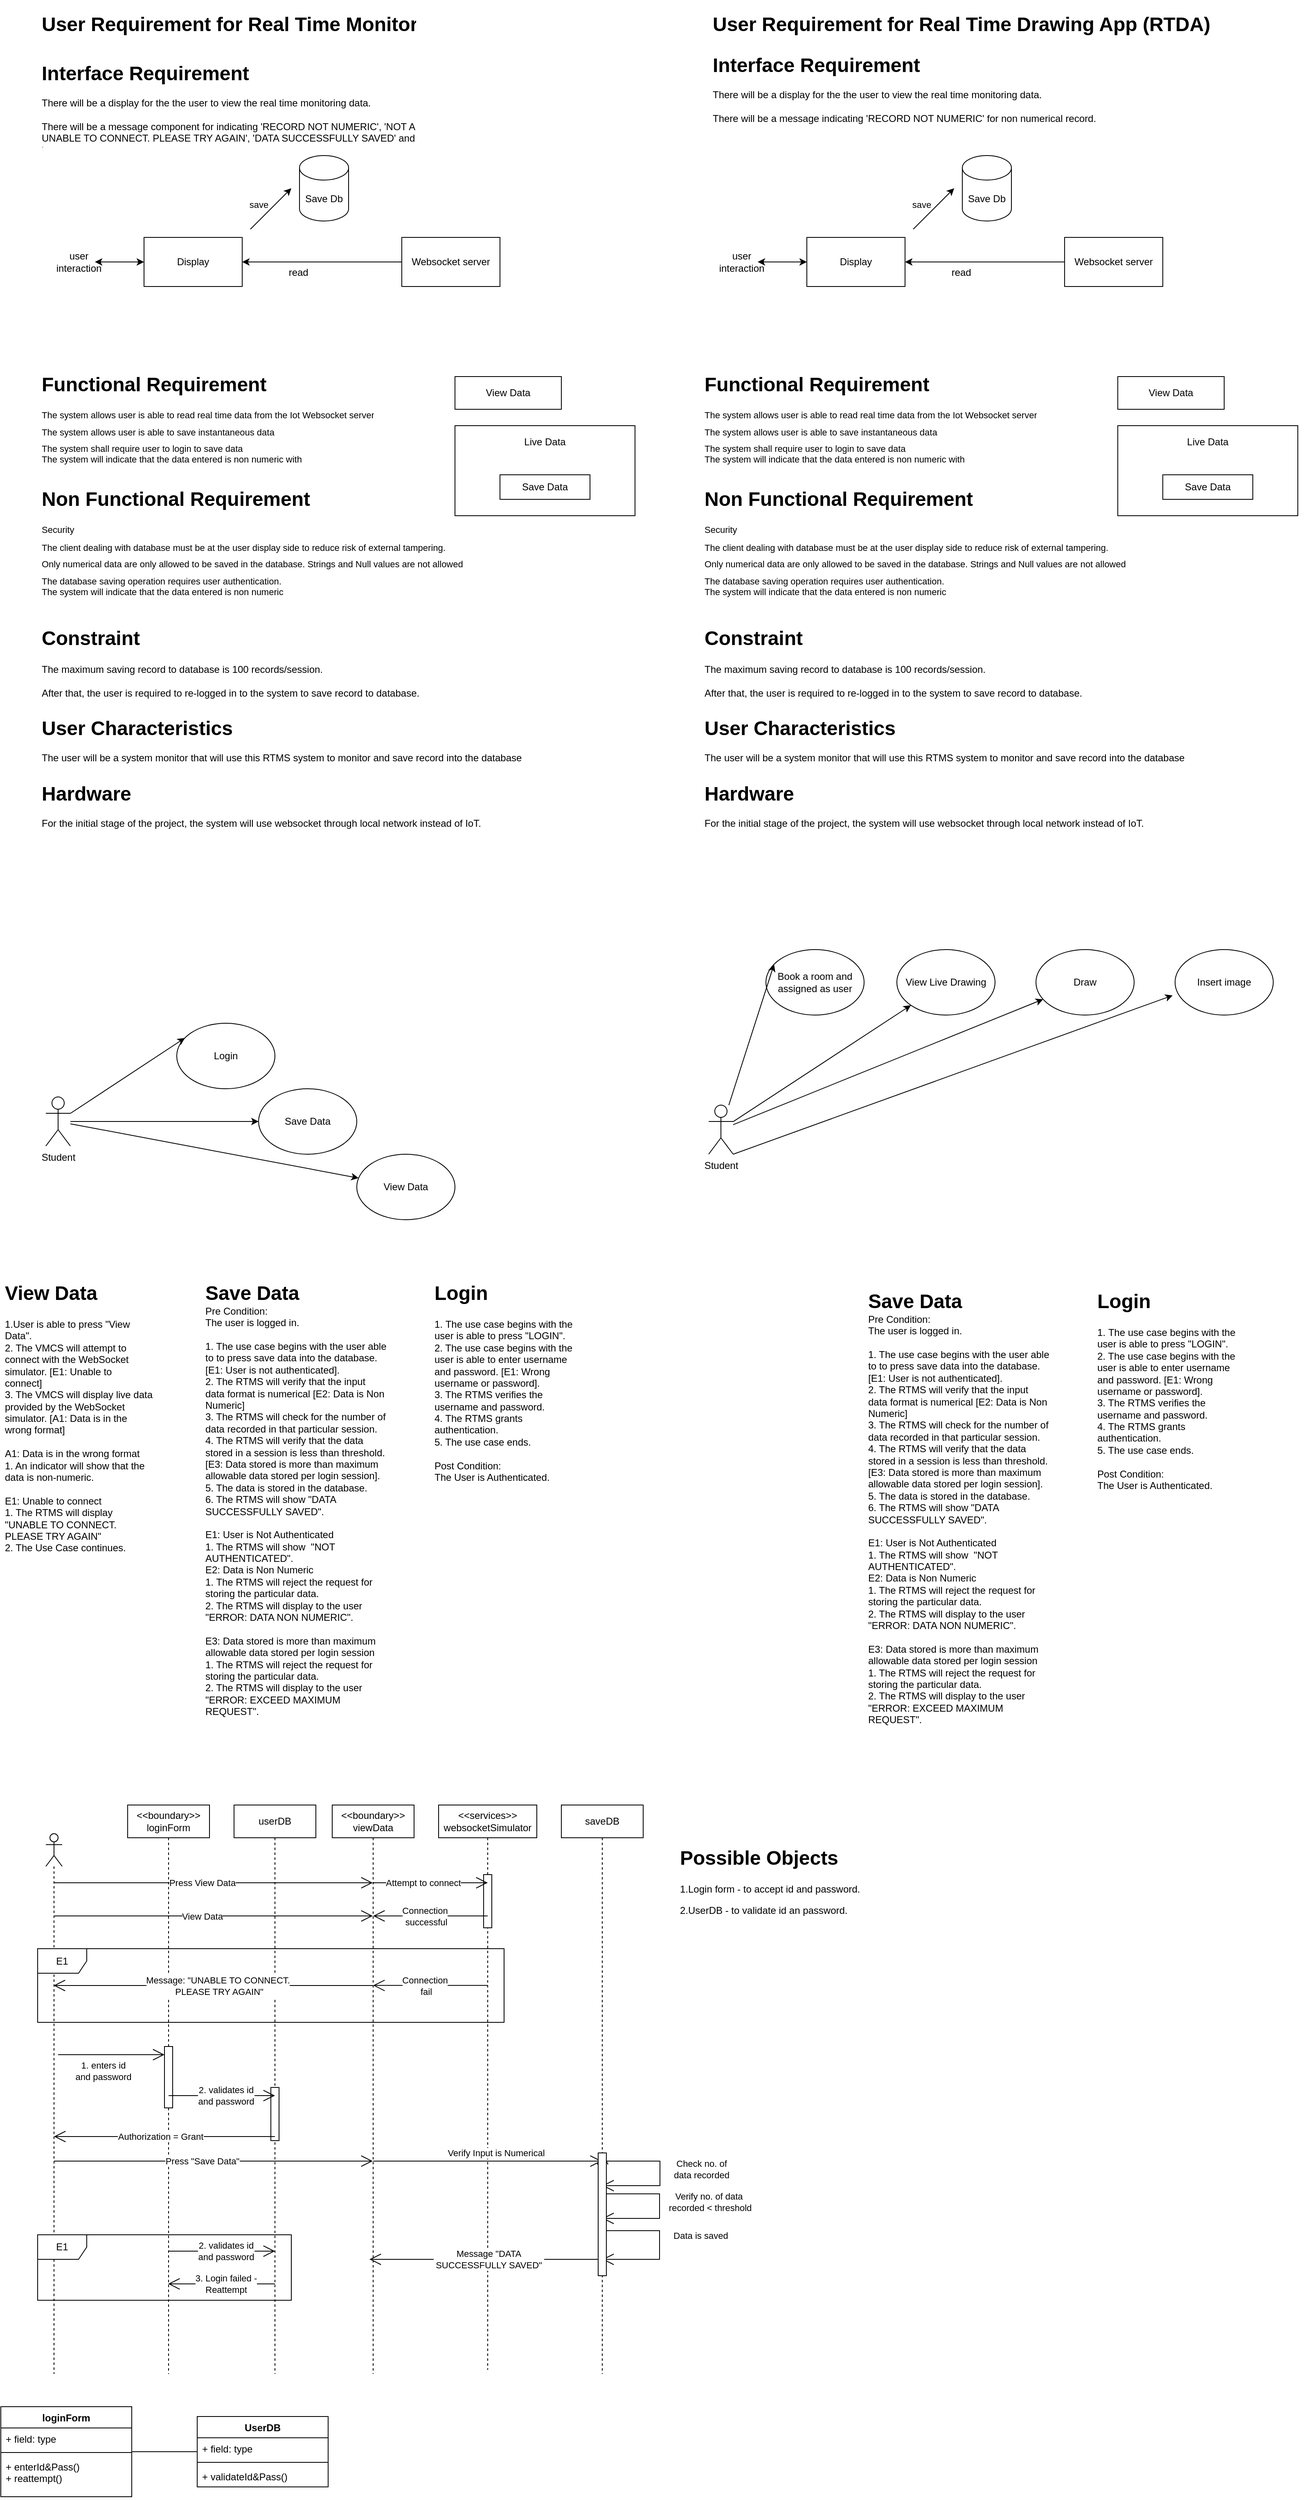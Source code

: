 <mxfile version="22.1.0" type="github">
  <diagram name="Page-1" id="f31c993MnNktxt3acmLQ">
    <mxGraphModel dx="1793" dy="1034" grid="1" gridSize="10" guides="1" tooltips="1" connect="1" arrows="1" fold="1" page="1" pageScale="1" pageWidth="850" pageHeight="1100" math="0" shadow="0">
      <root>
        <mxCell id="0" />
        <mxCell id="1" parent="0" />
        <mxCell id="MZs_MeEJ6j7sGni2RoES-32" value="&lt;h1&gt;&lt;span style=&quot;background-color: initial;&quot;&gt;User Requirement for Real Time Monitoring System (RTMS)&lt;/span&gt;&lt;/h1&gt;&lt;h1&gt;&lt;/h1&gt;&lt;br&gt;&lt;br&gt;&amp;nbsp;" style="text;html=1;strokeColor=none;fillColor=none;spacing=5;spacingTop=-20;whiteSpace=wrap;overflow=hidden;rounded=0;" parent="1" vertex="1">
          <mxGeometry x="70" y="20" width="690" height="50" as="geometry" />
        </mxCell>
        <mxCell id="MZs_MeEJ6j7sGni2RoES-33" value="&lt;h1&gt;&lt;span style=&quot;background-color: initial;&quot;&gt;Functional Requirement&amp;nbsp;&lt;/span&gt;&lt;/h1&gt;&lt;h1 style=&quot;font-size: 11px;&quot;&gt;&lt;font style=&quot;font-size: 11px;&quot;&gt;&lt;span style=&quot;background-color: initial; font-weight: normal;&quot;&gt;The system allows user is able to read real time data from the Iot Websocket server&lt;/span&gt;&lt;/font&gt;&lt;/h1&gt;&lt;h1 style=&quot;font-size: 11px;&quot;&gt;&lt;span style=&quot;font-weight: normal;&quot;&gt;The system allows user is able to save instantaneous data&lt;/span&gt;&lt;/h1&gt;&lt;div style=&quot;font-size: 11px;&quot;&gt;&lt;span style=&quot;background-color: initial;&quot;&gt;&lt;font style=&quot;font-size: 11px;&quot;&gt;The system shall require user to login to save data&lt;/font&gt;&lt;/span&gt;&lt;/div&gt;&lt;div style=&quot;font-size: 11px;&quot;&gt;&lt;span style=&quot;background-color: initial;&quot;&gt;&lt;font style=&quot;font-size: 11px;&quot;&gt;The system will indicate that the data entered is non numeric with&amp;nbsp;&lt;/font&gt;&lt;/span&gt;&lt;/div&gt;&lt;div&gt;&lt;span style=&quot;background-color: initial; font-size: 12px; font-weight: normal;&quot;&gt;&lt;br&gt;&lt;/span&gt;&lt;/div&gt;&lt;div&gt;&lt;span style=&quot;background-color: initial; font-size: 12px; font-weight: normal;&quot;&gt;&lt;br&gt;&lt;/span&gt;&lt;/div&gt;&lt;br&gt;&amp;nbsp;" style="text;html=1;strokeColor=none;fillColor=none;spacing=5;spacingTop=-20;whiteSpace=wrap;overflow=hidden;rounded=0;" parent="1" vertex="1">
          <mxGeometry x="70" y="460" width="630" height="140" as="geometry" />
        </mxCell>
        <mxCell id="MZs_MeEJ6j7sGni2RoES-38" value="&lt;h1&gt;Constraint&lt;/h1&gt;&lt;div&gt;The maximum saving record to database is 100 records/session.&lt;/div&gt;&lt;div&gt;&lt;br&gt;&lt;/div&gt;&lt;div&gt;After that, the user is required to re-logged in to the system to save record to database.&lt;/div&gt;&lt;div&gt;&lt;br&gt;&lt;/div&gt;&lt;div&gt;&lt;br&gt;&lt;/div&gt;&lt;br&gt;&amp;nbsp;" style="text;html=1;strokeColor=none;fillColor=none;spacing=5;spacingTop=-20;whiteSpace=wrap;overflow=hidden;rounded=0;" parent="1" vertex="1">
          <mxGeometry x="70" y="770" width="640" height="110" as="geometry" />
        </mxCell>
        <mxCell id="r6Re-jrNYUQEbt7xdXI9-9" value="&lt;h1&gt;&lt;/h1&gt;&lt;span style=&quot;font-size: 24px;&quot;&gt;&lt;b&gt;Interface Requirement&lt;br&gt;&lt;/b&gt;&lt;/span&gt;&lt;br&gt;&lt;div&gt;There will be a display for the the user to view the real time monitoring data.&lt;br&gt;&lt;/div&gt;&lt;div&gt;&lt;br&gt;&lt;/div&gt;&lt;div&gt;There will be a message indicating &#39;RECORD NOT NUMERIC&#39; for non numerical record.&lt;/div&gt;&lt;div&gt;&lt;br&gt;&lt;/div&gt;&lt;div&gt;&lt;br&gt;&lt;/div&gt;&lt;div&gt;&lt;br&gt;&lt;/div&gt;&lt;br&gt;&amp;nbsp;" style="text;html=1;strokeColor=none;fillColor=none;spacing=5;spacingTop=-20;whiteSpace=wrap;overflow=hidden;rounded=0;" parent="1" vertex="1">
          <mxGeometry x="890" y="70" width="740" height="110" as="geometry" />
        </mxCell>
        <mxCell id="r6Re-jrNYUQEbt7xdXI9-19" value="Student" style="shape=umlActor;verticalLabelPosition=bottom;verticalAlign=top;html=1;outlineConnect=0;" parent="1" vertex="1">
          <mxGeometry x="80" y="1350" width="30" height="60" as="geometry" />
        </mxCell>
        <mxCell id="r6Re-jrNYUQEbt7xdXI9-20" value="Save Data" style="ellipse;whiteSpace=wrap;html=1;" parent="1" vertex="1">
          <mxGeometry x="340" y="1340" width="120" height="80" as="geometry" />
        </mxCell>
        <mxCell id="r6Re-jrNYUQEbt7xdXI9-21" value="" style="endArrow=classic;html=1;rounded=0;" parent="1" source="r6Re-jrNYUQEbt7xdXI9-19" target="r6Re-jrNYUQEbt7xdXI9-20" edge="1">
          <mxGeometry width="50" height="50" relative="1" as="geometry">
            <mxPoint x="120" y="1380" as="sourcePoint" />
            <mxPoint x="160" y="1330" as="targetPoint" />
          </mxGeometry>
        </mxCell>
        <mxCell id="r6Re-jrNYUQEbt7xdXI9-22" value="View Data" style="ellipse;whiteSpace=wrap;html=1;" parent="1" vertex="1">
          <mxGeometry x="460" y="1420" width="120" height="80" as="geometry" />
        </mxCell>
        <mxCell id="r6Re-jrNYUQEbt7xdXI9-26" value="Login" style="ellipse;whiteSpace=wrap;html=1;" parent="1" vertex="1">
          <mxGeometry x="240" y="1260" width="120" height="80" as="geometry" />
        </mxCell>
        <mxCell id="r6Re-jrNYUQEbt7xdXI9-35" value="" style="endArrow=classic;html=1;rounded=0;" parent="1" source="r6Re-jrNYUQEbt7xdXI9-19" edge="1" target="r6Re-jrNYUQEbt7xdXI9-22">
          <mxGeometry width="50" height="50" relative="1" as="geometry">
            <mxPoint x="94.5" y="1410" as="sourcePoint" />
            <mxPoint x="95" y="1460" as="targetPoint" />
          </mxGeometry>
        </mxCell>
        <mxCell id="r6Re-jrNYUQEbt7xdXI9-39" value="&lt;h1&gt;View Data&lt;br&gt;&lt;/h1&gt;&lt;div&gt;&lt;/div&gt;1.User is able to press &quot;View Data&quot;.&lt;br&gt;2. The VMCS will attempt to connect with the WebSocket simulator. [E1: Unable to connect]&amp;nbsp;&lt;br&gt;3. The VMCS will display live data provided by the WebSocket simulator. [A1: Data is in the wrong format]&lt;br&gt;&lt;br&gt;A1: Data is in the wrong format&lt;br&gt;1. An indicator will show that the data is non-numeric.&lt;br&gt;&amp;nbsp;&lt;br&gt;E1: Unable to connect&lt;br&gt;1. The RTMS will display &quot;UNABLE TO CONNECT. PLEASE TRY AGAIN&quot;&lt;br&gt;2. The Use Case continues." style="text;html=1;strokeColor=none;fillColor=none;spacing=5;spacingTop=-20;whiteSpace=wrap;overflow=hidden;rounded=0;" parent="1" vertex="1">
          <mxGeometry x="25" y="1570" width="190" height="340" as="geometry" />
        </mxCell>
        <mxCell id="r6Re-jrNYUQEbt7xdXI9-40" value="&lt;h1&gt;&lt;/h1&gt;&lt;span style=&quot;font-size: 24px;&quot;&gt;&lt;b&gt;Save Data&lt;br&gt;&lt;/b&gt;&lt;/span&gt;Pre Condition:&lt;br&gt;The user is logged in.&lt;br&gt;&lt;br&gt;1. The use case begins with the user able to to press save data into the database. [E1: User is not authenticated].&amp;nbsp;&lt;br&gt;2. The RTMS will verify that the input data format is numerical&amp;nbsp;[E2: Data is Non Numeric]&lt;br&gt;3. The RTMS will check for the number of data recorded in that particular session.&amp;nbsp;&lt;br&gt;4. The RTMS will verify that the data stored in a session is less than threshold. [E3: Data stored is more than maximum allowable data stored per login session].&lt;br&gt;5. The data is stored in the database.&lt;br&gt;6. The RTMS will show &quot;DATA SUCCESSFULLY SAVED&quot;.&lt;br&gt;&lt;br&gt;E1: User is Not Authenticated&lt;br&gt;1. The RTMS will show &amp;nbsp;&quot;NOT AUTHENTICATED&quot;.&amp;nbsp;&lt;br&gt;E2: Data is Non Numeric&lt;br&gt;1. The RTMS will reject the request for storing the particular data.&lt;br&gt;2. The RTMS will display to the user &quot;ERROR: DATA NON NUMERIC&quot;.&lt;br&gt;&lt;br&gt;E3: Data stored is more than maximum allowable data stored per login session&lt;br&gt;1. The RTMS will reject the request for storing the particular data.&lt;br&gt;2. The RTMS will display to the user &quot;ERROR: EXCEED MAXIMUM REQUEST&quot;.&lt;br&gt;&lt;div&gt;&lt;br&gt;&lt;/div&gt;&lt;div&gt;&lt;br&gt;&lt;/div&gt;&lt;div&gt;&lt;br&gt;&lt;/div&gt;&lt;br&gt;&amp;nbsp;" style="text;html=1;strokeColor=none;fillColor=none;spacing=5;spacingTop=-20;whiteSpace=wrap;overflow=hidden;rounded=0;" parent="1" vertex="1">
          <mxGeometry x="270" y="1570" width="230" height="540" as="geometry" />
        </mxCell>
        <mxCell id="r6Re-jrNYUQEbt7xdXI9-41" value="&lt;h1&gt;Login&lt;/h1&gt;1.&amp;nbsp;The use case begins with the user is able to press &quot;LOGIN&quot;.&lt;br&gt;2. The use case begins with the user is able to enter username and password. [E1: Wrong username or password].&lt;br&gt;3. The RTMS verifies the username and password.&lt;br&gt;4. The RTMS grants authentication.&lt;br&gt;5. The use case ends.&lt;br&gt;&lt;br&gt;Post Condition:&lt;br&gt;The User is Authenticated.&lt;br&gt;&lt;div&gt;&lt;br&gt;&lt;/div&gt;&lt;div&gt;&lt;br&gt;&lt;/div&gt;&lt;div&gt;&lt;br&gt;&lt;/div&gt;&lt;div&gt;&lt;br&gt;&lt;/div&gt;&lt;br&gt;&amp;nbsp;" style="text;html=1;strokeColor=none;fillColor=none;spacing=5;spacingTop=-20;whiteSpace=wrap;overflow=hidden;rounded=0;" parent="1" vertex="1">
          <mxGeometry x="550" y="1570" width="190" height="270" as="geometry" />
        </mxCell>
        <mxCell id="r6Re-jrNYUQEbt7xdXI9-46" value="&amp;lt;&amp;lt;boundary&amp;gt;&amp;gt;&lt;br&gt;loginForm" style="shape=umlLifeline;perimeter=lifelinePerimeter;whiteSpace=wrap;html=1;container=1;dropTarget=0;collapsible=0;recursiveResize=0;outlineConnect=0;portConstraint=eastwest;newEdgeStyle={&quot;curved&quot;:0,&quot;rounded&quot;:0};" parent="1" vertex="1">
          <mxGeometry x="180" y="2215" width="100" height="695" as="geometry" />
        </mxCell>
        <mxCell id="HRDd_VB4GsDUX1scdBsD-44" value="" style="html=1;points=[[0,0,0,0,5],[0,1,0,0,-5],[1,0,0,0,5],[1,1,0,0,-5]];perimeter=orthogonalPerimeter;outlineConnect=0;targetShapes=umlLifeline;portConstraint=eastwest;newEdgeStyle={&quot;curved&quot;:0,&quot;rounded&quot;:0};" vertex="1" parent="r6Re-jrNYUQEbt7xdXI9-46">
          <mxGeometry x="45" y="295" width="10" height="75" as="geometry" />
        </mxCell>
        <mxCell id="r6Re-jrNYUQEbt7xdXI9-47" value="" style="shape=umlLifeline;perimeter=lifelinePerimeter;whiteSpace=wrap;html=1;container=1;dropTarget=0;collapsible=0;recursiveResize=0;outlineConnect=0;portConstraint=eastwest;newEdgeStyle={&quot;curved&quot;:0,&quot;rounded&quot;:0};participant=umlActor;" parent="1" vertex="1">
          <mxGeometry x="80" y="2250" width="20" height="660" as="geometry" />
        </mxCell>
        <mxCell id="r6Re-jrNYUQEbt7xdXI9-48" value="&lt;h1&gt;Possible Objects&lt;/h1&gt;&lt;p&gt;1.Login form - to accept id and password.&lt;/p&gt;&lt;p&gt;2.UserDB - to validate id an password.&lt;/p&gt;" style="text;html=1;strokeColor=none;fillColor=none;spacing=5;spacingTop=-20;whiteSpace=wrap;overflow=hidden;rounded=0;" parent="1" vertex="1">
          <mxGeometry x="850" y="2260" width="240" height="120" as="geometry" />
        </mxCell>
        <mxCell id="r6Re-jrNYUQEbt7xdXI9-50" value="" style="endArrow=open;endFill=1;endSize=12;html=1;rounded=0;" parent="1" edge="1">
          <mxGeometry width="160" relative="1" as="geometry">
            <mxPoint x="95" y="2520" as="sourcePoint" />
            <mxPoint x="225" y="2520" as="targetPoint" />
          </mxGeometry>
        </mxCell>
        <mxCell id="r6Re-jrNYUQEbt7xdXI9-51" value="1. enters id &lt;br&gt;and password" style="edgeLabel;html=1;align=center;verticalAlign=middle;resizable=0;points=[];" parent="r6Re-jrNYUQEbt7xdXI9-50" vertex="1" connectable="0">
          <mxGeometry x="-0.037" y="-5" relative="1" as="geometry">
            <mxPoint x="-8" y="15" as="offset" />
          </mxGeometry>
        </mxCell>
        <mxCell id="r6Re-jrNYUQEbt7xdXI9-53" value="userDB" style="shape=umlLifeline;perimeter=lifelinePerimeter;whiteSpace=wrap;html=1;container=1;dropTarget=0;collapsible=0;recursiveResize=0;outlineConnect=0;portConstraint=eastwest;newEdgeStyle={&quot;curved&quot;:0,&quot;rounded&quot;:0};" parent="1" vertex="1">
          <mxGeometry x="310" y="2215" width="100" height="695" as="geometry" />
        </mxCell>
        <mxCell id="HRDd_VB4GsDUX1scdBsD-43" value="" style="html=1;points=[[0,0,0,0,5],[0,1,0,0,-5],[1,0,0,0,5],[1,1,0,0,-5]];perimeter=orthogonalPerimeter;outlineConnect=0;targetShapes=umlLifeline;portConstraint=eastwest;newEdgeStyle={&quot;curved&quot;:0,&quot;rounded&quot;:0};" vertex="1" parent="r6Re-jrNYUQEbt7xdXI9-53">
          <mxGeometry x="45" y="345" width="10" height="65" as="geometry" />
        </mxCell>
        <mxCell id="r6Re-jrNYUQEbt7xdXI9-55" value="" style="endArrow=open;endFill=1;endSize=12;html=1;rounded=0;" parent="1" edge="1">
          <mxGeometry width="160" relative="1" as="geometry">
            <mxPoint x="230" y="2570" as="sourcePoint" />
            <mxPoint x="360" y="2570" as="targetPoint" />
          </mxGeometry>
        </mxCell>
        <mxCell id="r6Re-jrNYUQEbt7xdXI9-56" value="2. validates id&lt;br style=&quot;border-color: var(--border-color);&quot;&gt;and password" style="edgeLabel;html=1;align=center;verticalAlign=middle;resizable=0;points=[];" parent="r6Re-jrNYUQEbt7xdXI9-55" vertex="1" connectable="0">
          <mxGeometry x="0.1" y="6" relative="1" as="geometry">
            <mxPoint x="-2" y="6" as="offset" />
          </mxGeometry>
        </mxCell>
        <mxCell id="r6Re-jrNYUQEbt7xdXI9-60" value="loginForm" style="swimlane;fontStyle=1;align=center;verticalAlign=top;childLayout=stackLayout;horizontal=1;startSize=26;horizontalStack=0;resizeParent=1;resizeParentMax=0;resizeLast=0;collapsible=1;marginBottom=0;whiteSpace=wrap;html=1;" parent="1" vertex="1">
          <mxGeometry x="25" y="2950" width="160" height="110" as="geometry" />
        </mxCell>
        <mxCell id="r6Re-jrNYUQEbt7xdXI9-61" value="+ field: type" style="text;strokeColor=none;fillColor=none;align=left;verticalAlign=top;spacingLeft=4;spacingRight=4;overflow=hidden;rotatable=0;points=[[0,0.5],[1,0.5]];portConstraint=eastwest;whiteSpace=wrap;html=1;" parent="r6Re-jrNYUQEbt7xdXI9-60" vertex="1">
          <mxGeometry y="26" width="160" height="26" as="geometry" />
        </mxCell>
        <mxCell id="r6Re-jrNYUQEbt7xdXI9-62" value="" style="line;strokeWidth=1;fillColor=none;align=left;verticalAlign=middle;spacingTop=-1;spacingLeft=3;spacingRight=3;rotatable=0;labelPosition=right;points=[];portConstraint=eastwest;strokeColor=inherit;" parent="r6Re-jrNYUQEbt7xdXI9-60" vertex="1">
          <mxGeometry y="52" width="160" height="8" as="geometry" />
        </mxCell>
        <mxCell id="r6Re-jrNYUQEbt7xdXI9-63" value="+ enterId&amp;amp;Pass()&lt;br&gt;+ reattempt()" style="text;strokeColor=none;fillColor=none;align=left;verticalAlign=top;spacingLeft=4;spacingRight=4;overflow=hidden;rotatable=0;points=[[0,0.5],[1,0.5]];portConstraint=eastwest;whiteSpace=wrap;html=1;" parent="r6Re-jrNYUQEbt7xdXI9-60" vertex="1">
          <mxGeometry y="60" width="160" height="50" as="geometry" />
        </mxCell>
        <mxCell id="r6Re-jrNYUQEbt7xdXI9-64" value="UserDB" style="swimlane;fontStyle=1;align=center;verticalAlign=top;childLayout=stackLayout;horizontal=1;startSize=26;horizontalStack=0;resizeParent=1;resizeParentMax=0;resizeLast=0;collapsible=1;marginBottom=0;whiteSpace=wrap;html=1;" parent="1" vertex="1">
          <mxGeometry x="265" y="2962" width="160" height="86" as="geometry" />
        </mxCell>
        <mxCell id="r6Re-jrNYUQEbt7xdXI9-65" value="+ field: type" style="text;strokeColor=none;fillColor=none;align=left;verticalAlign=top;spacingLeft=4;spacingRight=4;overflow=hidden;rotatable=0;points=[[0,0.5],[1,0.5]];portConstraint=eastwest;whiteSpace=wrap;html=1;" parent="r6Re-jrNYUQEbt7xdXI9-64" vertex="1">
          <mxGeometry y="26" width="160" height="26" as="geometry" />
        </mxCell>
        <mxCell id="r6Re-jrNYUQEbt7xdXI9-66" value="" style="line;strokeWidth=1;fillColor=none;align=left;verticalAlign=middle;spacingTop=-1;spacingLeft=3;spacingRight=3;rotatable=0;labelPosition=right;points=[];portConstraint=eastwest;strokeColor=inherit;" parent="r6Re-jrNYUQEbt7xdXI9-64" vertex="1">
          <mxGeometry y="52" width="160" height="8" as="geometry" />
        </mxCell>
        <mxCell id="r6Re-jrNYUQEbt7xdXI9-67" value="+ validateId&amp;amp;Pass()" style="text;strokeColor=none;fillColor=none;align=left;verticalAlign=top;spacingLeft=4;spacingRight=4;overflow=hidden;rotatable=0;points=[[0,0.5],[1,0.5]];portConstraint=eastwest;whiteSpace=wrap;html=1;" parent="r6Re-jrNYUQEbt7xdXI9-64" vertex="1">
          <mxGeometry y="60" width="160" height="26" as="geometry" />
        </mxCell>
        <mxCell id="r6Re-jrNYUQEbt7xdXI9-68" value="" style="line;strokeWidth=1;fillColor=none;align=left;verticalAlign=middle;spacingTop=-1;spacingLeft=3;spacingRight=3;rotatable=0;labelPosition=right;points=[];portConstraint=eastwest;strokeColor=inherit;" parent="1" vertex="1">
          <mxGeometry x="185" y="3001" width="80" height="8" as="geometry" />
        </mxCell>
        <mxCell id="r6Re-jrNYUQEbt7xdXI9-71" value="E1" style="shape=umlFrame;whiteSpace=wrap;html=1;pointerEvents=0;" parent="1" vertex="1">
          <mxGeometry x="70" y="2740" width="310" height="80" as="geometry" />
        </mxCell>
        <mxCell id="r6Re-jrNYUQEbt7xdXI9-73" value="" style="endArrow=open;endFill=1;endSize=12;html=1;rounded=0;" parent="1" edge="1">
          <mxGeometry width="160" relative="1" as="geometry">
            <mxPoint x="230" y="2760" as="sourcePoint" />
            <mxPoint x="360" y="2760" as="targetPoint" />
          </mxGeometry>
        </mxCell>
        <mxCell id="r6Re-jrNYUQEbt7xdXI9-74" value="2. validates id&lt;br style=&quot;border-color: var(--border-color);&quot;&gt;and password" style="edgeLabel;html=1;align=center;verticalAlign=middle;resizable=0;points=[];" parent="r6Re-jrNYUQEbt7xdXI9-73" vertex="1" connectable="0">
          <mxGeometry x="0.1" y="6" relative="1" as="geometry">
            <mxPoint x="-2" y="6" as="offset" />
          </mxGeometry>
        </mxCell>
        <mxCell id="r6Re-jrNYUQEbt7xdXI9-77" value="" style="endArrow=open;endFill=1;endSize=12;html=1;rounded=0;" parent="1" edge="1">
          <mxGeometry width="160" relative="1" as="geometry">
            <mxPoint x="360" y="2800" as="sourcePoint" />
            <mxPoint x="229.5" y="2800" as="targetPoint" />
          </mxGeometry>
        </mxCell>
        <mxCell id="r6Re-jrNYUQEbt7xdXI9-78" value="3. Login failed - &lt;br&gt;Reattempt" style="edgeLabel;html=1;align=center;verticalAlign=middle;resizable=0;points=[];" parent="r6Re-jrNYUQEbt7xdXI9-77" vertex="1" connectable="0">
          <mxGeometry x="0.1" y="6" relative="1" as="geometry">
            <mxPoint x="12" y="-6" as="offset" />
          </mxGeometry>
        </mxCell>
        <mxCell id="joImyw4oRHYoINWDJsZ0-2" value="Display" style="rounded=0;whiteSpace=wrap;html=1;" parent="1" vertex="1">
          <mxGeometry x="200" y="300" width="120" height="60" as="geometry" />
        </mxCell>
        <mxCell id="joImyw4oRHYoINWDJsZ0-3" value="Websocket server" style="rounded=0;whiteSpace=wrap;html=1;" parent="1" vertex="1">
          <mxGeometry x="515" y="300" width="120" height="60" as="geometry" />
        </mxCell>
        <mxCell id="joImyw4oRHYoINWDJsZ0-4" value="Save Db" style="shape=cylinder3;whiteSpace=wrap;html=1;boundedLbl=1;backgroundOutline=1;size=15;" parent="1" vertex="1">
          <mxGeometry x="390" y="200" width="60" height="80" as="geometry" />
        </mxCell>
        <mxCell id="joImyw4oRHYoINWDJsZ0-5" value="" style="endArrow=classic;html=1;rounded=0;exitX=0;exitY=0.5;exitDx=0;exitDy=0;entryX=1;entryY=0.5;entryDx=0;entryDy=0;" parent="1" source="joImyw4oRHYoINWDJsZ0-3" target="joImyw4oRHYoINWDJsZ0-2" edge="1">
          <mxGeometry width="50" height="50" relative="1" as="geometry">
            <mxPoint x="440" y="330" as="sourcePoint" />
            <mxPoint x="490" y="280" as="targetPoint" />
          </mxGeometry>
        </mxCell>
        <mxCell id="joImyw4oRHYoINWDJsZ0-6" value="read&amp;nbsp;" style="text;html=1;align=center;verticalAlign=middle;resizable=0;points=[];autosize=1;strokeColor=none;fillColor=none;" parent="1" vertex="1">
          <mxGeometry x="365" y="328" width="50" height="30" as="geometry" />
        </mxCell>
        <mxCell id="joImyw4oRHYoINWDJsZ0-7" value="" style="endArrow=classic;html=1;rounded=0;" parent="1" edge="1">
          <mxGeometry width="50" height="50" relative="1" as="geometry">
            <mxPoint x="330" y="290" as="sourcePoint" />
            <mxPoint x="380" y="240" as="targetPoint" />
          </mxGeometry>
        </mxCell>
        <mxCell id="joImyw4oRHYoINWDJsZ0-8" value="save" style="edgeLabel;html=1;align=center;verticalAlign=middle;resizable=0;points=[];" parent="joImyw4oRHYoINWDJsZ0-7" vertex="1" connectable="0">
          <mxGeometry x="-0.1" y="4" relative="1" as="geometry">
            <mxPoint x="-10" y="-5" as="offset" />
          </mxGeometry>
        </mxCell>
        <mxCell id="joImyw4oRHYoINWDJsZ0-9" value="" style="endArrow=classic;startArrow=classic;html=1;rounded=0;" parent="1" edge="1">
          <mxGeometry width="50" height="50" relative="1" as="geometry">
            <mxPoint x="140" y="330" as="sourcePoint" />
            <mxPoint x="200" y="330" as="targetPoint" />
          </mxGeometry>
        </mxCell>
        <mxCell id="joImyw4oRHYoINWDJsZ0-10" value="user &lt;br&gt;interaction" style="text;html=1;align=center;verticalAlign=middle;resizable=0;points=[];autosize=1;strokeColor=none;fillColor=none;" parent="1" vertex="1">
          <mxGeometry x="80" y="310" width="80" height="40" as="geometry" />
        </mxCell>
        <mxCell id="joImyw4oRHYoINWDJsZ0-11" value="&lt;h1&gt;&lt;span style=&quot;background-color: initial;&quot;&gt;Non Functional Requirement&amp;nbsp;&lt;/span&gt;&lt;/h1&gt;&lt;h1 style=&quot;font-size: 11px;&quot;&gt;&lt;font style=&quot;font-size: 11px;&quot;&gt;&lt;span style=&quot;background-color: initial; font-weight: normal;&quot;&gt;Security&lt;/span&gt;&lt;/font&gt;&lt;/h1&gt;&lt;div&gt;&lt;font style=&quot;font-size: 11px;&quot;&gt;&lt;span style=&quot;background-color: initial; font-weight: normal;&quot;&gt;The client dealing with database must be at the user display side to reduce risk of external tampering.&amp;nbsp;&lt;/span&gt;&lt;/font&gt;&lt;/div&gt;&lt;h1 style=&quot;font-size: 11px;&quot;&gt;&lt;span style=&quot;font-weight: 400;&quot;&gt;Only numerical data are only allowed to be saved in the database. Strings and Null values are not allowed&lt;/span&gt;&lt;/h1&gt;&lt;div style=&quot;font-size: 11px;&quot;&gt;&lt;span style=&quot;background-color: initial;&quot;&gt;&lt;font style=&quot;font-size: 11px;&quot;&gt;The database saving operation requires user authentication.&lt;/font&gt;&lt;/span&gt;&lt;/div&gt;&lt;div style=&quot;font-size: 11px;&quot;&gt;&lt;span style=&quot;background-color: initial;&quot;&gt;&lt;font style=&quot;font-size: 11px;&quot;&gt;The system will indicate that the data entered is non numeric&amp;nbsp;&lt;/font&gt;&lt;/span&gt;&lt;/div&gt;&lt;div&gt;&lt;span style=&quot;background-color: initial; font-size: 12px; font-weight: normal;&quot;&gt;&lt;br&gt;&lt;/span&gt;&lt;/div&gt;&lt;div&gt;&lt;span style=&quot;background-color: initial; font-size: 12px; font-weight: normal;&quot;&gt;&lt;br&gt;&lt;/span&gt;&lt;/div&gt;&lt;br&gt;&amp;nbsp;" style="text;html=1;strokeColor=none;fillColor=none;spacing=5;spacingTop=-20;whiteSpace=wrap;overflow=hidden;rounded=0;" parent="1" vertex="1">
          <mxGeometry x="70" y="600" width="630" height="160" as="geometry" />
        </mxCell>
        <mxCell id="joImyw4oRHYoINWDJsZ0-12" value="&lt;h1&gt;&lt;/h1&gt;&lt;span style=&quot;font-size: 24px;&quot;&gt;&lt;b&gt;Hardware&lt;br&gt;&lt;/b&gt;&lt;/span&gt;&lt;br&gt;&lt;div&gt;For the initial stage of the project, the system will use websocket through local network instead of IoT.&lt;br&gt;&lt;/div&gt;&lt;div&gt;&lt;br&gt;&lt;/div&gt;&lt;div&gt;&lt;br&gt;&lt;/div&gt;&lt;div&gt;&lt;br&gt;&lt;/div&gt;&lt;br&gt;&amp;nbsp;" style="text;html=1;strokeColor=none;fillColor=none;spacing=5;spacingTop=-20;whiteSpace=wrap;overflow=hidden;rounded=0;" parent="1" vertex="1">
          <mxGeometry x="70" y="960" width="650" height="120" as="geometry" />
        </mxCell>
        <mxCell id="joImyw4oRHYoINWDJsZ0-13" value="&lt;h1&gt;&lt;/h1&gt;&lt;span style=&quot;font-size: 24px;&quot;&gt;&lt;b&gt;User Characteristics&lt;br&gt;&lt;/b&gt;&lt;/span&gt;&lt;br&gt;&lt;div&gt;The user will be a system monitor that will use this RTMS system to monitor and save record into the database&lt;/div&gt;&lt;div&gt;&lt;br&gt;&lt;/div&gt;&lt;div&gt;&lt;br&gt;&lt;/div&gt;&lt;div&gt;&lt;br&gt;&lt;/div&gt;&lt;br&gt;&amp;nbsp;" style="text;html=1;strokeColor=none;fillColor=none;spacing=5;spacingTop=-20;whiteSpace=wrap;overflow=hidden;rounded=0;" parent="1" vertex="1">
          <mxGeometry x="70" y="880" width="710" height="90" as="geometry" />
        </mxCell>
        <mxCell id="HRDd_VB4GsDUX1scdBsD-1" value="" style="endArrow=classic;html=1;rounded=0;entryX=0.083;entryY=0.225;entryDx=0;entryDy=0;entryPerimeter=0;" edge="1" parent="1" source="r6Re-jrNYUQEbt7xdXI9-19" target="r6Re-jrNYUQEbt7xdXI9-26">
          <mxGeometry width="50" height="50" relative="1" as="geometry">
            <mxPoint x="120" y="1390" as="sourcePoint" />
            <mxPoint x="250" y="1390" as="targetPoint" />
          </mxGeometry>
        </mxCell>
        <mxCell id="HRDd_VB4GsDUX1scdBsD-2" value="" style="endArrow=open;endFill=1;endSize=12;html=1;rounded=0;" edge="1" parent="1">
          <mxGeometry width="160" relative="1" as="geometry">
            <mxPoint x="360" y="2620" as="sourcePoint" />
            <mxPoint x="90" y="2620" as="targetPoint" />
          </mxGeometry>
        </mxCell>
        <mxCell id="HRDd_VB4GsDUX1scdBsD-3" value="Authorization = Grant" style="edgeLabel;html=1;align=center;verticalAlign=middle;resizable=0;points=[];" vertex="1" connectable="0" parent="HRDd_VB4GsDUX1scdBsD-2">
          <mxGeometry x="-0.037" y="-5" relative="1" as="geometry">
            <mxPoint x="-10" y="5" as="offset" />
          </mxGeometry>
        </mxCell>
        <mxCell id="HRDd_VB4GsDUX1scdBsD-4" value="" style="endArrow=open;endFill=1;endSize=12;html=1;rounded=0;" edge="1" parent="1">
          <mxGeometry width="160" relative="1" as="geometry">
            <mxPoint x="90" y="2310" as="sourcePoint" />
            <mxPoint x="479.5" y="2310" as="targetPoint" />
          </mxGeometry>
        </mxCell>
        <mxCell id="HRDd_VB4GsDUX1scdBsD-5" value="Press View Data" style="edgeLabel;html=1;align=center;verticalAlign=middle;resizable=0;points=[];" vertex="1" connectable="0" parent="HRDd_VB4GsDUX1scdBsD-4">
          <mxGeometry x="-0.037" y="-5" relative="1" as="geometry">
            <mxPoint x="-7" y="-5" as="offset" />
          </mxGeometry>
        </mxCell>
        <mxCell id="HRDd_VB4GsDUX1scdBsD-6" value="&amp;lt;&amp;lt;boundary&amp;gt;&amp;gt;&lt;br&gt;viewData" style="shape=umlLifeline;perimeter=lifelinePerimeter;whiteSpace=wrap;html=1;container=1;dropTarget=0;collapsible=0;recursiveResize=0;outlineConnect=0;portConstraint=eastwest;newEdgeStyle={&quot;curved&quot;:0,&quot;rounded&quot;:0};" vertex="1" parent="1">
          <mxGeometry x="430" y="2215" width="100" height="695" as="geometry" />
        </mxCell>
        <mxCell id="HRDd_VB4GsDUX1scdBsD-7" value="&amp;lt;&amp;lt;services&amp;gt;&amp;gt;&lt;br&gt;websocketSimulator" style="shape=umlLifeline;perimeter=lifelinePerimeter;whiteSpace=wrap;html=1;container=1;dropTarget=0;collapsible=0;recursiveResize=0;outlineConnect=0;portConstraint=eastwest;newEdgeStyle={&quot;curved&quot;:0,&quot;rounded&quot;:0};" vertex="1" parent="1">
          <mxGeometry x="560" y="2215" width="120" height="690" as="geometry" />
        </mxCell>
        <mxCell id="HRDd_VB4GsDUX1scdBsD-42" value="" style="html=1;points=[[0,0,0,0,5],[0,1,0,0,-5],[1,0,0,0,5],[1,1,0,0,-5]];perimeter=orthogonalPerimeter;outlineConnect=0;targetShapes=umlLifeline;portConstraint=eastwest;newEdgeStyle={&quot;curved&quot;:0,&quot;rounded&quot;:0};" vertex="1" parent="HRDd_VB4GsDUX1scdBsD-7">
          <mxGeometry x="55" y="85" width="10" height="65" as="geometry" />
        </mxCell>
        <mxCell id="HRDd_VB4GsDUX1scdBsD-8" value="" style="endArrow=open;endFill=1;endSize=12;html=1;rounded=0;" edge="1" parent="1">
          <mxGeometry width="160" relative="1" as="geometry">
            <mxPoint x="620" y="2350.5" as="sourcePoint" />
            <mxPoint x="480" y="2350.5" as="targetPoint" />
          </mxGeometry>
        </mxCell>
        <mxCell id="HRDd_VB4GsDUX1scdBsD-9" value="Connection&lt;br&gt;&amp;nbsp;successful" style="edgeLabel;html=1;align=center;verticalAlign=middle;resizable=0;points=[];" vertex="1" connectable="0" parent="HRDd_VB4GsDUX1scdBsD-8">
          <mxGeometry x="-0.037" y="-5" relative="1" as="geometry">
            <mxPoint x="-10" y="5" as="offset" />
          </mxGeometry>
        </mxCell>
        <mxCell id="HRDd_VB4GsDUX1scdBsD-10" value="" style="endArrow=open;endFill=1;endSize=12;html=1;rounded=0;" edge="1" parent="1">
          <mxGeometry width="160" relative="1" as="geometry">
            <mxPoint x="480" y="2310" as="sourcePoint" />
            <mxPoint x="620" y="2310" as="targetPoint" />
          </mxGeometry>
        </mxCell>
        <mxCell id="HRDd_VB4GsDUX1scdBsD-11" value="Attempt to connect" style="edgeLabel;html=1;align=center;verticalAlign=middle;resizable=0;points=[];" vertex="1" connectable="0" parent="HRDd_VB4GsDUX1scdBsD-10">
          <mxGeometry x="-0.037" y="-5" relative="1" as="geometry">
            <mxPoint x="-7" y="-5" as="offset" />
          </mxGeometry>
        </mxCell>
        <mxCell id="HRDd_VB4GsDUX1scdBsD-12" value="E1" style="shape=umlFrame;whiteSpace=wrap;html=1;pointerEvents=0;" vertex="1" parent="1">
          <mxGeometry x="70" y="2390.5" width="570" height="90" as="geometry" />
        </mxCell>
        <mxCell id="HRDd_VB4GsDUX1scdBsD-13" value="" style="endArrow=open;endFill=1;endSize=12;html=1;rounded=0;" edge="1" parent="1">
          <mxGeometry width="160" relative="1" as="geometry">
            <mxPoint x="620" y="2435.43" as="sourcePoint" />
            <mxPoint x="480" y="2435.43" as="targetPoint" />
          </mxGeometry>
        </mxCell>
        <mxCell id="HRDd_VB4GsDUX1scdBsD-14" value="Connection&lt;br&gt;&amp;nbsp;fail" style="edgeLabel;html=1;align=center;verticalAlign=middle;resizable=0;points=[];" vertex="1" connectable="0" parent="HRDd_VB4GsDUX1scdBsD-13">
          <mxGeometry x="-0.037" y="-5" relative="1" as="geometry">
            <mxPoint x="-10" y="5" as="offset" />
          </mxGeometry>
        </mxCell>
        <mxCell id="HRDd_VB4GsDUX1scdBsD-16" value="" style="endArrow=open;endFill=1;endSize=12;html=1;rounded=0;" edge="1" parent="1">
          <mxGeometry width="160" relative="1" as="geometry">
            <mxPoint x="90" y="2350.5" as="sourcePoint" />
            <mxPoint x="479.5" y="2350.5" as="targetPoint" />
          </mxGeometry>
        </mxCell>
        <mxCell id="HRDd_VB4GsDUX1scdBsD-17" value="View Data" style="edgeLabel;html=1;align=center;verticalAlign=middle;resizable=0;points=[];" vertex="1" connectable="0" parent="HRDd_VB4GsDUX1scdBsD-16">
          <mxGeometry x="-0.037" y="-5" relative="1" as="geometry">
            <mxPoint x="-7" y="-5" as="offset" />
          </mxGeometry>
        </mxCell>
        <mxCell id="HRDd_VB4GsDUX1scdBsD-18" value="" style="endArrow=open;endFill=1;endSize=12;html=1;rounded=0;" edge="1" parent="1">
          <mxGeometry width="160" relative="1" as="geometry">
            <mxPoint x="480" y="2435.5" as="sourcePoint" />
            <mxPoint x="89.5" y="2435.5" as="targetPoint" />
          </mxGeometry>
        </mxCell>
        <mxCell id="HRDd_VB4GsDUX1scdBsD-19" value="Message: &quot;UNABLE TO CONNECT.&lt;br&gt;&amp;nbsp;PLEASE TRY AGAIN&quot;" style="edgeLabel;html=1;align=center;verticalAlign=middle;resizable=0;points=[];" vertex="1" connectable="0" parent="HRDd_VB4GsDUX1scdBsD-18">
          <mxGeometry x="-0.037" y="-5" relative="1" as="geometry">
            <mxPoint x="-2" y="5" as="offset" />
          </mxGeometry>
        </mxCell>
        <mxCell id="HRDd_VB4GsDUX1scdBsD-20" value="View Data" style="rounded=0;whiteSpace=wrap;html=1;" vertex="1" parent="1">
          <mxGeometry x="580" y="470" width="130" height="40" as="geometry" />
        </mxCell>
        <mxCell id="HRDd_VB4GsDUX1scdBsD-21" value="" style="rounded=0;whiteSpace=wrap;html=1;" vertex="1" parent="1">
          <mxGeometry x="580" y="530" width="220" height="110" as="geometry" />
        </mxCell>
        <mxCell id="HRDd_VB4GsDUX1scdBsD-22" value="Live Data" style="text;html=1;strokeColor=none;fillColor=none;align=center;verticalAlign=middle;whiteSpace=wrap;rounded=0;" vertex="1" parent="1">
          <mxGeometry x="660" y="535" width="60" height="30" as="geometry" />
        </mxCell>
        <mxCell id="HRDd_VB4GsDUX1scdBsD-23" value="Save Data" style="rounded=0;whiteSpace=wrap;html=1;" vertex="1" parent="1">
          <mxGeometry x="635" y="590" width="110" height="30" as="geometry" />
        </mxCell>
        <mxCell id="HRDd_VB4GsDUX1scdBsD-24" value="" style="endArrow=open;endFill=1;endSize=12;html=1;rounded=0;" edge="1" parent="1">
          <mxGeometry width="160" relative="1" as="geometry">
            <mxPoint x="90" y="2650" as="sourcePoint" />
            <mxPoint x="479.5" y="2650" as="targetPoint" />
          </mxGeometry>
        </mxCell>
        <mxCell id="HRDd_VB4GsDUX1scdBsD-25" value="Press &quot;Save Data&quot;" style="edgeLabel;html=1;align=center;verticalAlign=middle;resizable=0;points=[];" vertex="1" connectable="0" parent="HRDd_VB4GsDUX1scdBsD-24">
          <mxGeometry x="-0.037" y="-5" relative="1" as="geometry">
            <mxPoint x="-7" y="-5" as="offset" />
          </mxGeometry>
        </mxCell>
        <mxCell id="HRDd_VB4GsDUX1scdBsD-27" value="saveDB" style="shape=umlLifeline;perimeter=lifelinePerimeter;whiteSpace=wrap;html=1;container=1;dropTarget=0;collapsible=0;recursiveResize=0;outlineConnect=0;portConstraint=eastwest;newEdgeStyle={&quot;curved&quot;:0,&quot;rounded&quot;:0};" vertex="1" parent="1">
          <mxGeometry x="710" y="2215" width="100" height="695" as="geometry" />
        </mxCell>
        <mxCell id="HRDd_VB4GsDUX1scdBsD-28" value="" style="endArrow=open;endFill=1;endSize=12;html=1;rounded=0;" edge="1" parent="1" target="HRDd_VB4GsDUX1scdBsD-27">
          <mxGeometry width="160" relative="1" as="geometry">
            <mxPoint x="480" y="2650" as="sourcePoint" />
            <mxPoint x="820" y="2710" as="targetPoint" />
            <Array as="points">
              <mxPoint x="640" y="2650" />
              <mxPoint x="730" y="2650" />
            </Array>
          </mxGeometry>
        </mxCell>
        <mxCell id="HRDd_VB4GsDUX1scdBsD-29" value="Verify Input is Numerical" style="edgeLabel;html=1;align=center;verticalAlign=middle;resizable=0;points=[];" vertex="1" connectable="0" parent="HRDd_VB4GsDUX1scdBsD-28">
          <mxGeometry x="-0.037" y="-5" relative="1" as="geometry">
            <mxPoint x="15" y="-15" as="offset" />
          </mxGeometry>
        </mxCell>
        <mxCell id="HRDd_VB4GsDUX1scdBsD-30" value="" style="endArrow=open;endFill=1;endSize=12;html=1;rounded=0;" edge="1" parent="1" source="HRDd_VB4GsDUX1scdBsD-41">
          <mxGeometry width="160" relative="1" as="geometry">
            <mxPoint x="760.5" y="2650" as="sourcePoint" />
            <mxPoint x="760" y="2680" as="targetPoint" />
            <Array as="points">
              <mxPoint x="830.5" y="2650" />
              <mxPoint x="830.5" y="2680" />
            </Array>
          </mxGeometry>
        </mxCell>
        <mxCell id="HRDd_VB4GsDUX1scdBsD-32" value="" style="endArrow=open;endFill=1;endSize=12;html=1;rounded=0;" edge="1" parent="1">
          <mxGeometry width="160" relative="1" as="geometry">
            <mxPoint x="760" y="2690" as="sourcePoint" />
            <mxPoint x="760" y="2720" as="targetPoint" />
            <Array as="points">
              <mxPoint x="830" y="2690" />
              <mxPoint x="830" y="2720" />
            </Array>
          </mxGeometry>
        </mxCell>
        <mxCell id="HRDd_VB4GsDUX1scdBsD-33" value="Verify no. of data&lt;br&gt;&amp;nbsp;recorded &amp;lt; threshold" style="edgeLabel;html=1;align=center;verticalAlign=middle;resizable=0;points=[];" vertex="1" connectable="0" parent="HRDd_VB4GsDUX1scdBsD-32">
          <mxGeometry x="-0.037" y="-5" relative="1" as="geometry">
            <mxPoint x="65" y="-2" as="offset" />
          </mxGeometry>
        </mxCell>
        <mxCell id="HRDd_VB4GsDUX1scdBsD-34" value="" style="endArrow=open;endFill=1;endSize=12;html=1;rounded=0;" edge="1" parent="1">
          <mxGeometry width="160" relative="1" as="geometry">
            <mxPoint x="760" y="2735" as="sourcePoint" />
            <mxPoint x="760" y="2770" as="targetPoint" />
            <Array as="points">
              <mxPoint x="830" y="2735" />
              <mxPoint x="830" y="2770" />
            </Array>
          </mxGeometry>
        </mxCell>
        <mxCell id="HRDd_VB4GsDUX1scdBsD-35" value="Data is saved" style="edgeLabel;html=1;align=center;verticalAlign=middle;resizable=0;points=[];" vertex="1" connectable="0" parent="HRDd_VB4GsDUX1scdBsD-34">
          <mxGeometry x="-0.037" y="-5" relative="1" as="geometry">
            <mxPoint x="55" y="-9" as="offset" />
          </mxGeometry>
        </mxCell>
        <mxCell id="HRDd_VB4GsDUX1scdBsD-36" value="" style="endArrow=open;endFill=1;endSize=12;html=1;rounded=0;" edge="1" parent="1">
          <mxGeometry width="160" relative="1" as="geometry">
            <mxPoint x="760" y="2770" as="sourcePoint" />
            <mxPoint x="475.5" y="2770" as="targetPoint" />
            <Array as="points">
              <mxPoint x="700.5" y="2770" />
            </Array>
          </mxGeometry>
        </mxCell>
        <mxCell id="HRDd_VB4GsDUX1scdBsD-37" value="Message &quot;DATA&lt;br&gt;&amp;nbsp;SUCCESSFULLY SAVED&quot;&amp;nbsp;" style="edgeLabel;html=1;align=center;verticalAlign=middle;resizable=0;points=[];" vertex="1" connectable="0" parent="HRDd_VB4GsDUX1scdBsD-36">
          <mxGeometry x="-0.037" y="-5" relative="1" as="geometry">
            <mxPoint x="-2" y="5" as="offset" />
          </mxGeometry>
        </mxCell>
        <mxCell id="HRDd_VB4GsDUX1scdBsD-39" value="" style="endArrow=open;endFill=1;endSize=12;html=1;rounded=0;" edge="1" parent="1" target="HRDd_VB4GsDUX1scdBsD-41">
          <mxGeometry width="160" relative="1" as="geometry">
            <mxPoint x="760.5" y="2650" as="sourcePoint" />
            <mxPoint x="760" y="2680" as="targetPoint" />
            <Array as="points" />
          </mxGeometry>
        </mxCell>
        <mxCell id="HRDd_VB4GsDUX1scdBsD-40" value="Check no. of &lt;br&gt;data recorded" style="edgeLabel;html=1;align=center;verticalAlign=middle;resizable=0;points=[];" vertex="1" connectable="0" parent="HRDd_VB4GsDUX1scdBsD-39">
          <mxGeometry x="-0.037" y="-5" relative="1" as="geometry">
            <mxPoint x="115" y="15" as="offset" />
          </mxGeometry>
        </mxCell>
        <mxCell id="HRDd_VB4GsDUX1scdBsD-41" value="" style="html=1;points=[[0,0,0,0,5],[0,1,0,0,-5],[1,0,0,0,5],[1,1,0,0,-5]];perimeter=orthogonalPerimeter;outlineConnect=0;targetShapes=umlLifeline;portConstraint=eastwest;newEdgeStyle={&quot;curved&quot;:0,&quot;rounded&quot;:0};" vertex="1" parent="1">
          <mxGeometry x="755" y="2640" width="10" height="150" as="geometry" />
        </mxCell>
        <mxCell id="HRDd_VB4GsDUX1scdBsD-45" value="&lt;h1&gt;&lt;span style=&quot;background-color: initial;&quot;&gt;User Requirement for Real Time Drawing App (RTDA)&lt;/span&gt;&lt;/h1&gt;&lt;h1&gt;&lt;/h1&gt;&lt;br&gt;&lt;br&gt;&amp;nbsp;" style="text;html=1;strokeColor=none;fillColor=none;spacing=5;spacingTop=-20;whiteSpace=wrap;overflow=hidden;rounded=0;" vertex="1" parent="1">
          <mxGeometry x="890" y="20" width="690" height="50" as="geometry" />
        </mxCell>
        <mxCell id="HRDd_VB4GsDUX1scdBsD-46" value="&lt;h1&gt;&lt;span style=&quot;background-color: initial;&quot;&gt;Functional Requirement&amp;nbsp;&lt;/span&gt;&lt;/h1&gt;&lt;h1 style=&quot;font-size: 11px;&quot;&gt;&lt;font style=&quot;font-size: 11px;&quot;&gt;&lt;span style=&quot;background-color: initial; font-weight: normal;&quot;&gt;The system allows user is able to read real time data from the Iot Websocket server&lt;/span&gt;&lt;/font&gt;&lt;/h1&gt;&lt;h1 style=&quot;font-size: 11px;&quot;&gt;&lt;span style=&quot;font-weight: normal;&quot;&gt;The system allows user is able to save instantaneous data&lt;/span&gt;&lt;/h1&gt;&lt;div style=&quot;font-size: 11px;&quot;&gt;&lt;span style=&quot;background-color: initial;&quot;&gt;&lt;font style=&quot;font-size: 11px;&quot;&gt;The system shall require user to login to save data&lt;/font&gt;&lt;/span&gt;&lt;/div&gt;&lt;div style=&quot;font-size: 11px;&quot;&gt;&lt;span style=&quot;background-color: initial;&quot;&gt;&lt;font style=&quot;font-size: 11px;&quot;&gt;The system will indicate that the data entered is non numeric with&amp;nbsp;&lt;/font&gt;&lt;/span&gt;&lt;/div&gt;&lt;div&gt;&lt;span style=&quot;background-color: initial; font-size: 12px; font-weight: normal;&quot;&gt;&lt;br&gt;&lt;/span&gt;&lt;/div&gt;&lt;div&gt;&lt;span style=&quot;background-color: initial; font-size: 12px; font-weight: normal;&quot;&gt;&lt;br&gt;&lt;/span&gt;&lt;/div&gt;&lt;br&gt;&amp;nbsp;" style="text;html=1;strokeColor=none;fillColor=none;spacing=5;spacingTop=-20;whiteSpace=wrap;overflow=hidden;rounded=0;" vertex="1" parent="1">
          <mxGeometry x="880" y="460" width="630" height="140" as="geometry" />
        </mxCell>
        <mxCell id="HRDd_VB4GsDUX1scdBsD-47" value="&lt;h1&gt;Constraint&lt;/h1&gt;&lt;div&gt;The maximum saving record to database is 100 records/session.&lt;/div&gt;&lt;div&gt;&lt;br&gt;&lt;/div&gt;&lt;div&gt;After that, the user is required to re-logged in to the system to save record to database.&lt;/div&gt;&lt;div&gt;&lt;br&gt;&lt;/div&gt;&lt;div&gt;&lt;br&gt;&lt;/div&gt;&lt;br&gt;&amp;nbsp;" style="text;html=1;strokeColor=none;fillColor=none;spacing=5;spacingTop=-20;whiteSpace=wrap;overflow=hidden;rounded=0;" vertex="1" parent="1">
          <mxGeometry x="880" y="770" width="640" height="110" as="geometry" />
        </mxCell>
        <mxCell id="HRDd_VB4GsDUX1scdBsD-48" value="&lt;h1&gt;&lt;/h1&gt;&lt;span style=&quot;font-size: 24px;&quot;&gt;&lt;b&gt;Interface Requirement&lt;br&gt;&lt;/b&gt;&lt;/span&gt;&lt;br&gt;&lt;div&gt;There will be a display for the the user to view the real time monitoring data.&lt;br&gt;&lt;/div&gt;&lt;div&gt;&lt;br&gt;&lt;/div&gt;&lt;div&gt;There will be a message component for indicating &#39;RECORD NOT NUMERIC&#39;, &#39;NOT AUTRHENTICATED&#39;, &#39;&lt;/div&gt;UNABLE TO CONNECT. PLEASE TRY AGAIN&#39;, &#39;DATA SUCCESSFULLY SAVED&#39; and &#39;ERROR: EXCEED MAXIMUM REQUEST&#39;.&lt;div&gt;&#39;&amp;nbsp;&lt;/div&gt;&lt;div&gt;&lt;br&gt;&lt;/div&gt;&lt;div&gt;&lt;br&gt;&lt;/div&gt;&lt;div&gt;&lt;br&gt;&lt;/div&gt;&lt;br&gt;&amp;nbsp;" style="text;html=1;strokeColor=none;fillColor=none;spacing=5;spacingTop=-20;whiteSpace=wrap;overflow=hidden;rounded=0;" vertex="1" parent="1">
          <mxGeometry x="70" y="80" width="740" height="110" as="geometry" />
        </mxCell>
        <mxCell id="HRDd_VB4GsDUX1scdBsD-49" value="Display" style="rounded=0;whiteSpace=wrap;html=1;" vertex="1" parent="1">
          <mxGeometry x="1010" y="300" width="120" height="60" as="geometry" />
        </mxCell>
        <mxCell id="HRDd_VB4GsDUX1scdBsD-50" value="Websocket server" style="rounded=0;whiteSpace=wrap;html=1;" vertex="1" parent="1">
          <mxGeometry x="1325" y="300" width="120" height="60" as="geometry" />
        </mxCell>
        <mxCell id="HRDd_VB4GsDUX1scdBsD-51" value="Save Db" style="shape=cylinder3;whiteSpace=wrap;html=1;boundedLbl=1;backgroundOutline=1;size=15;" vertex="1" parent="1">
          <mxGeometry x="1200" y="200" width="60" height="80" as="geometry" />
        </mxCell>
        <mxCell id="HRDd_VB4GsDUX1scdBsD-52" value="" style="endArrow=classic;html=1;rounded=0;exitX=0;exitY=0.5;exitDx=0;exitDy=0;entryX=1;entryY=0.5;entryDx=0;entryDy=0;" edge="1" parent="1" source="HRDd_VB4GsDUX1scdBsD-50" target="HRDd_VB4GsDUX1scdBsD-49">
          <mxGeometry width="50" height="50" relative="1" as="geometry">
            <mxPoint x="1250" y="330" as="sourcePoint" />
            <mxPoint x="1300" y="280" as="targetPoint" />
          </mxGeometry>
        </mxCell>
        <mxCell id="HRDd_VB4GsDUX1scdBsD-53" value="read&amp;nbsp;" style="text;html=1;align=center;verticalAlign=middle;resizable=0;points=[];autosize=1;strokeColor=none;fillColor=none;" vertex="1" parent="1">
          <mxGeometry x="1175" y="328" width="50" height="30" as="geometry" />
        </mxCell>
        <mxCell id="HRDd_VB4GsDUX1scdBsD-54" value="" style="endArrow=classic;html=1;rounded=0;" edge="1" parent="1">
          <mxGeometry width="50" height="50" relative="1" as="geometry">
            <mxPoint x="1140" y="290" as="sourcePoint" />
            <mxPoint x="1190" y="240" as="targetPoint" />
          </mxGeometry>
        </mxCell>
        <mxCell id="HRDd_VB4GsDUX1scdBsD-55" value="save" style="edgeLabel;html=1;align=center;verticalAlign=middle;resizable=0;points=[];" vertex="1" connectable="0" parent="HRDd_VB4GsDUX1scdBsD-54">
          <mxGeometry x="-0.1" y="4" relative="1" as="geometry">
            <mxPoint x="-10" y="-5" as="offset" />
          </mxGeometry>
        </mxCell>
        <mxCell id="HRDd_VB4GsDUX1scdBsD-56" value="" style="endArrow=classic;startArrow=classic;html=1;rounded=0;" edge="1" parent="1">
          <mxGeometry width="50" height="50" relative="1" as="geometry">
            <mxPoint x="950" y="330" as="sourcePoint" />
            <mxPoint x="1010" y="330" as="targetPoint" />
          </mxGeometry>
        </mxCell>
        <mxCell id="HRDd_VB4GsDUX1scdBsD-57" value="user &lt;br&gt;interaction" style="text;html=1;align=center;verticalAlign=middle;resizable=0;points=[];autosize=1;strokeColor=none;fillColor=none;" vertex="1" parent="1">
          <mxGeometry x="890" y="310" width="80" height="40" as="geometry" />
        </mxCell>
        <mxCell id="HRDd_VB4GsDUX1scdBsD-58" value="&lt;h1&gt;&lt;span style=&quot;background-color: initial;&quot;&gt;Non Functional Requirement&amp;nbsp;&lt;/span&gt;&lt;/h1&gt;&lt;h1 style=&quot;font-size: 11px;&quot;&gt;&lt;font style=&quot;font-size: 11px;&quot;&gt;&lt;span style=&quot;background-color: initial; font-weight: normal;&quot;&gt;Security&lt;/span&gt;&lt;/font&gt;&lt;/h1&gt;&lt;div&gt;&lt;font style=&quot;font-size: 11px;&quot;&gt;&lt;span style=&quot;background-color: initial; font-weight: normal;&quot;&gt;The client dealing with database must be at the user display side to reduce risk of external tampering.&amp;nbsp;&lt;/span&gt;&lt;/font&gt;&lt;/div&gt;&lt;h1 style=&quot;font-size: 11px;&quot;&gt;&lt;span style=&quot;font-weight: 400;&quot;&gt;Only numerical data are only allowed to be saved in the database. Strings and Null values are not allowed&lt;/span&gt;&lt;/h1&gt;&lt;div style=&quot;font-size: 11px;&quot;&gt;&lt;span style=&quot;background-color: initial;&quot;&gt;&lt;font style=&quot;font-size: 11px;&quot;&gt;The database saving operation requires user authentication.&lt;/font&gt;&lt;/span&gt;&lt;/div&gt;&lt;div style=&quot;font-size: 11px;&quot;&gt;&lt;span style=&quot;background-color: initial;&quot;&gt;&lt;font style=&quot;font-size: 11px;&quot;&gt;The system will indicate that the data entered is non numeric&amp;nbsp;&lt;/font&gt;&lt;/span&gt;&lt;/div&gt;&lt;div&gt;&lt;span style=&quot;background-color: initial; font-size: 12px; font-weight: normal;&quot;&gt;&lt;br&gt;&lt;/span&gt;&lt;/div&gt;&lt;div&gt;&lt;span style=&quot;background-color: initial; font-size: 12px; font-weight: normal;&quot;&gt;&lt;br&gt;&lt;/span&gt;&lt;/div&gt;&lt;br&gt;&amp;nbsp;" style="text;html=1;strokeColor=none;fillColor=none;spacing=5;spacingTop=-20;whiteSpace=wrap;overflow=hidden;rounded=0;" vertex="1" parent="1">
          <mxGeometry x="880" y="600" width="630" height="160" as="geometry" />
        </mxCell>
        <mxCell id="HRDd_VB4GsDUX1scdBsD-59" value="&lt;h1&gt;&lt;/h1&gt;&lt;span style=&quot;font-size: 24px;&quot;&gt;&lt;b&gt;Hardware&lt;br&gt;&lt;/b&gt;&lt;/span&gt;&lt;br&gt;&lt;div&gt;For the initial stage of the project, the system will use websocket through local network instead of IoT.&lt;br&gt;&lt;/div&gt;&lt;div&gt;&lt;br&gt;&lt;/div&gt;&lt;div&gt;&lt;br&gt;&lt;/div&gt;&lt;div&gt;&lt;br&gt;&lt;/div&gt;&lt;br&gt;&amp;nbsp;" style="text;html=1;strokeColor=none;fillColor=none;spacing=5;spacingTop=-20;whiteSpace=wrap;overflow=hidden;rounded=0;" vertex="1" parent="1">
          <mxGeometry x="880" y="960" width="650" height="120" as="geometry" />
        </mxCell>
        <mxCell id="HRDd_VB4GsDUX1scdBsD-60" value="&lt;h1&gt;&lt;/h1&gt;&lt;span style=&quot;font-size: 24px;&quot;&gt;&lt;b&gt;User Characteristics&lt;br&gt;&lt;/b&gt;&lt;/span&gt;&lt;br&gt;&lt;div&gt;The user will be a system monitor that will use this RTMS system to monitor and save record into the database&lt;/div&gt;&lt;div&gt;&lt;br&gt;&lt;/div&gt;&lt;div&gt;&lt;br&gt;&lt;/div&gt;&lt;div&gt;&lt;br&gt;&lt;/div&gt;&lt;br&gt;&amp;nbsp;" style="text;html=1;strokeColor=none;fillColor=none;spacing=5;spacingTop=-20;whiteSpace=wrap;overflow=hidden;rounded=0;" vertex="1" parent="1">
          <mxGeometry x="880" y="880" width="710" height="90" as="geometry" />
        </mxCell>
        <mxCell id="HRDd_VB4GsDUX1scdBsD-61" value="View Data" style="rounded=0;whiteSpace=wrap;html=1;" vertex="1" parent="1">
          <mxGeometry x="1390" y="470" width="130" height="40" as="geometry" />
        </mxCell>
        <mxCell id="HRDd_VB4GsDUX1scdBsD-62" value="" style="rounded=0;whiteSpace=wrap;html=1;" vertex="1" parent="1">
          <mxGeometry x="1390" y="530" width="220" height="110" as="geometry" />
        </mxCell>
        <mxCell id="HRDd_VB4GsDUX1scdBsD-63" value="Live Data" style="text;html=1;strokeColor=none;fillColor=none;align=center;verticalAlign=middle;whiteSpace=wrap;rounded=0;" vertex="1" parent="1">
          <mxGeometry x="1470" y="535" width="60" height="30" as="geometry" />
        </mxCell>
        <mxCell id="HRDd_VB4GsDUX1scdBsD-64" value="Save Data" style="rounded=0;whiteSpace=wrap;html=1;" vertex="1" parent="1">
          <mxGeometry x="1445" y="590" width="110" height="30" as="geometry" />
        </mxCell>
        <mxCell id="HRDd_VB4GsDUX1scdBsD-65" value="Student" style="shape=umlActor;verticalLabelPosition=bottom;verticalAlign=top;html=1;outlineConnect=0;" vertex="1" parent="1">
          <mxGeometry x="890" y="1360" width="30" height="60" as="geometry" />
        </mxCell>
        <mxCell id="HRDd_VB4GsDUX1scdBsD-66" value="View Live Drawing" style="ellipse;whiteSpace=wrap;html=1;" vertex="1" parent="1">
          <mxGeometry x="1120" y="1170" width="120" height="80" as="geometry" />
        </mxCell>
        <mxCell id="HRDd_VB4GsDUX1scdBsD-67" value="" style="endArrow=classic;html=1;rounded=0;" edge="1" parent="1" source="HRDd_VB4GsDUX1scdBsD-65" target="HRDd_VB4GsDUX1scdBsD-66">
          <mxGeometry width="50" height="50" relative="1" as="geometry">
            <mxPoint x="930" y="1390" as="sourcePoint" />
            <mxPoint x="970" y="1340" as="targetPoint" />
          </mxGeometry>
        </mxCell>
        <mxCell id="HRDd_VB4GsDUX1scdBsD-68" value="Draw" style="ellipse;whiteSpace=wrap;html=1;" vertex="1" parent="1">
          <mxGeometry x="1290" y="1170" width="120" height="80" as="geometry" />
        </mxCell>
        <mxCell id="HRDd_VB4GsDUX1scdBsD-69" value="Book a room and assigned as user" style="ellipse;whiteSpace=wrap;html=1;" vertex="1" parent="1">
          <mxGeometry x="960" y="1170" width="120" height="80" as="geometry" />
        </mxCell>
        <mxCell id="HRDd_VB4GsDUX1scdBsD-70" value="" style="endArrow=classic;html=1;rounded=0;" edge="1" parent="1" source="HRDd_VB4GsDUX1scdBsD-65" target="HRDd_VB4GsDUX1scdBsD-68">
          <mxGeometry width="50" height="50" relative="1" as="geometry">
            <mxPoint x="904.5" y="1420" as="sourcePoint" />
            <mxPoint x="905" y="1470" as="targetPoint" />
          </mxGeometry>
        </mxCell>
        <mxCell id="HRDd_VB4GsDUX1scdBsD-71" value="&lt;h1&gt;&lt;/h1&gt;&lt;span style=&quot;font-size: 24px;&quot;&gt;&lt;b&gt;Save Data&lt;br&gt;&lt;/b&gt;&lt;/span&gt;Pre Condition:&lt;br&gt;The user is logged in.&lt;br&gt;&lt;br&gt;1. The use case begins with the user able to to press save data into the database. [E1: User is not authenticated].&amp;nbsp;&lt;br&gt;2. The RTMS will verify that the input data format is numerical&amp;nbsp;[E2: Data is Non Numeric]&lt;br&gt;3. The RTMS will check for the number of data recorded in that particular session.&amp;nbsp;&lt;br&gt;4. The RTMS will verify that the data stored in a session is less than threshold. [E3: Data stored is more than maximum allowable data stored per login session].&lt;br&gt;5. The data is stored in the database.&lt;br&gt;6. The RTMS will show &quot;DATA SUCCESSFULLY SAVED&quot;.&lt;br&gt;&lt;br&gt;E1: User is Not Authenticated&lt;br&gt;1. The RTMS will show &amp;nbsp;&quot;NOT AUTHENTICATED&quot;.&amp;nbsp;&lt;br&gt;E2: Data is Non Numeric&lt;br&gt;1. The RTMS will reject the request for storing the particular data.&lt;br&gt;2. The RTMS will display to the user &quot;ERROR: DATA NON NUMERIC&quot;.&lt;br&gt;&lt;br&gt;E3: Data stored is more than maximum allowable data stored per login session&lt;br&gt;1. The RTMS will reject the request for storing the particular data.&lt;br&gt;2. The RTMS will display to the user &quot;ERROR: EXCEED MAXIMUM REQUEST&quot;.&lt;br&gt;&lt;div&gt;&lt;br&gt;&lt;/div&gt;&lt;div&gt;&lt;br&gt;&lt;/div&gt;&lt;div&gt;&lt;br&gt;&lt;/div&gt;&lt;br&gt;&amp;nbsp;" style="text;html=1;strokeColor=none;fillColor=none;spacing=5;spacingTop=-20;whiteSpace=wrap;overflow=hidden;rounded=0;" vertex="1" parent="1">
          <mxGeometry x="1080" y="1580" width="230" height="540" as="geometry" />
        </mxCell>
        <mxCell id="HRDd_VB4GsDUX1scdBsD-72" value="&lt;h1&gt;Login&lt;/h1&gt;1.&amp;nbsp;The use case begins with the user is able to press &quot;LOGIN&quot;.&lt;br&gt;2. The use case begins with the user is able to enter username and password. [E1: Wrong username or password].&lt;br&gt;3. The RTMS verifies the username and password.&lt;br&gt;4. The RTMS grants authentication.&lt;br&gt;5. The use case ends.&lt;br&gt;&lt;br&gt;Post Condition:&lt;br&gt;The User is Authenticated.&lt;br&gt;&lt;div&gt;&lt;br&gt;&lt;/div&gt;&lt;div&gt;&lt;br&gt;&lt;/div&gt;&lt;div&gt;&lt;br&gt;&lt;/div&gt;&lt;div&gt;&lt;br&gt;&lt;/div&gt;&lt;br&gt;&amp;nbsp;" style="text;html=1;strokeColor=none;fillColor=none;spacing=5;spacingTop=-20;whiteSpace=wrap;overflow=hidden;rounded=0;" vertex="1" parent="1">
          <mxGeometry x="1360" y="1580" width="190" height="270" as="geometry" />
        </mxCell>
        <mxCell id="HRDd_VB4GsDUX1scdBsD-73" value="" style="endArrow=classic;html=1;rounded=0;entryX=0.083;entryY=0.225;entryDx=0;entryDy=0;entryPerimeter=0;" edge="1" parent="1" source="HRDd_VB4GsDUX1scdBsD-65" target="HRDd_VB4GsDUX1scdBsD-69">
          <mxGeometry width="50" height="50" relative="1" as="geometry">
            <mxPoint x="930" y="1400" as="sourcePoint" />
            <mxPoint x="1060" y="1400" as="targetPoint" />
          </mxGeometry>
        </mxCell>
        <mxCell id="HRDd_VB4GsDUX1scdBsD-74" value="" style="endArrow=classic;html=1;rounded=0;entryX=-0.025;entryY=0.7;entryDx=0;entryDy=0;entryPerimeter=0;" edge="1" parent="1" target="HRDd_VB4GsDUX1scdBsD-75">
          <mxGeometry width="50" height="50" relative="1" as="geometry">
            <mxPoint x="920" y="1420" as="sourcePoint" />
            <mxPoint x="1480" y="1230" as="targetPoint" />
          </mxGeometry>
        </mxCell>
        <mxCell id="HRDd_VB4GsDUX1scdBsD-75" value="Insert image" style="ellipse;whiteSpace=wrap;html=1;" vertex="1" parent="1">
          <mxGeometry x="1460" y="1170" width="120" height="80" as="geometry" />
        </mxCell>
      </root>
    </mxGraphModel>
  </diagram>
</mxfile>
